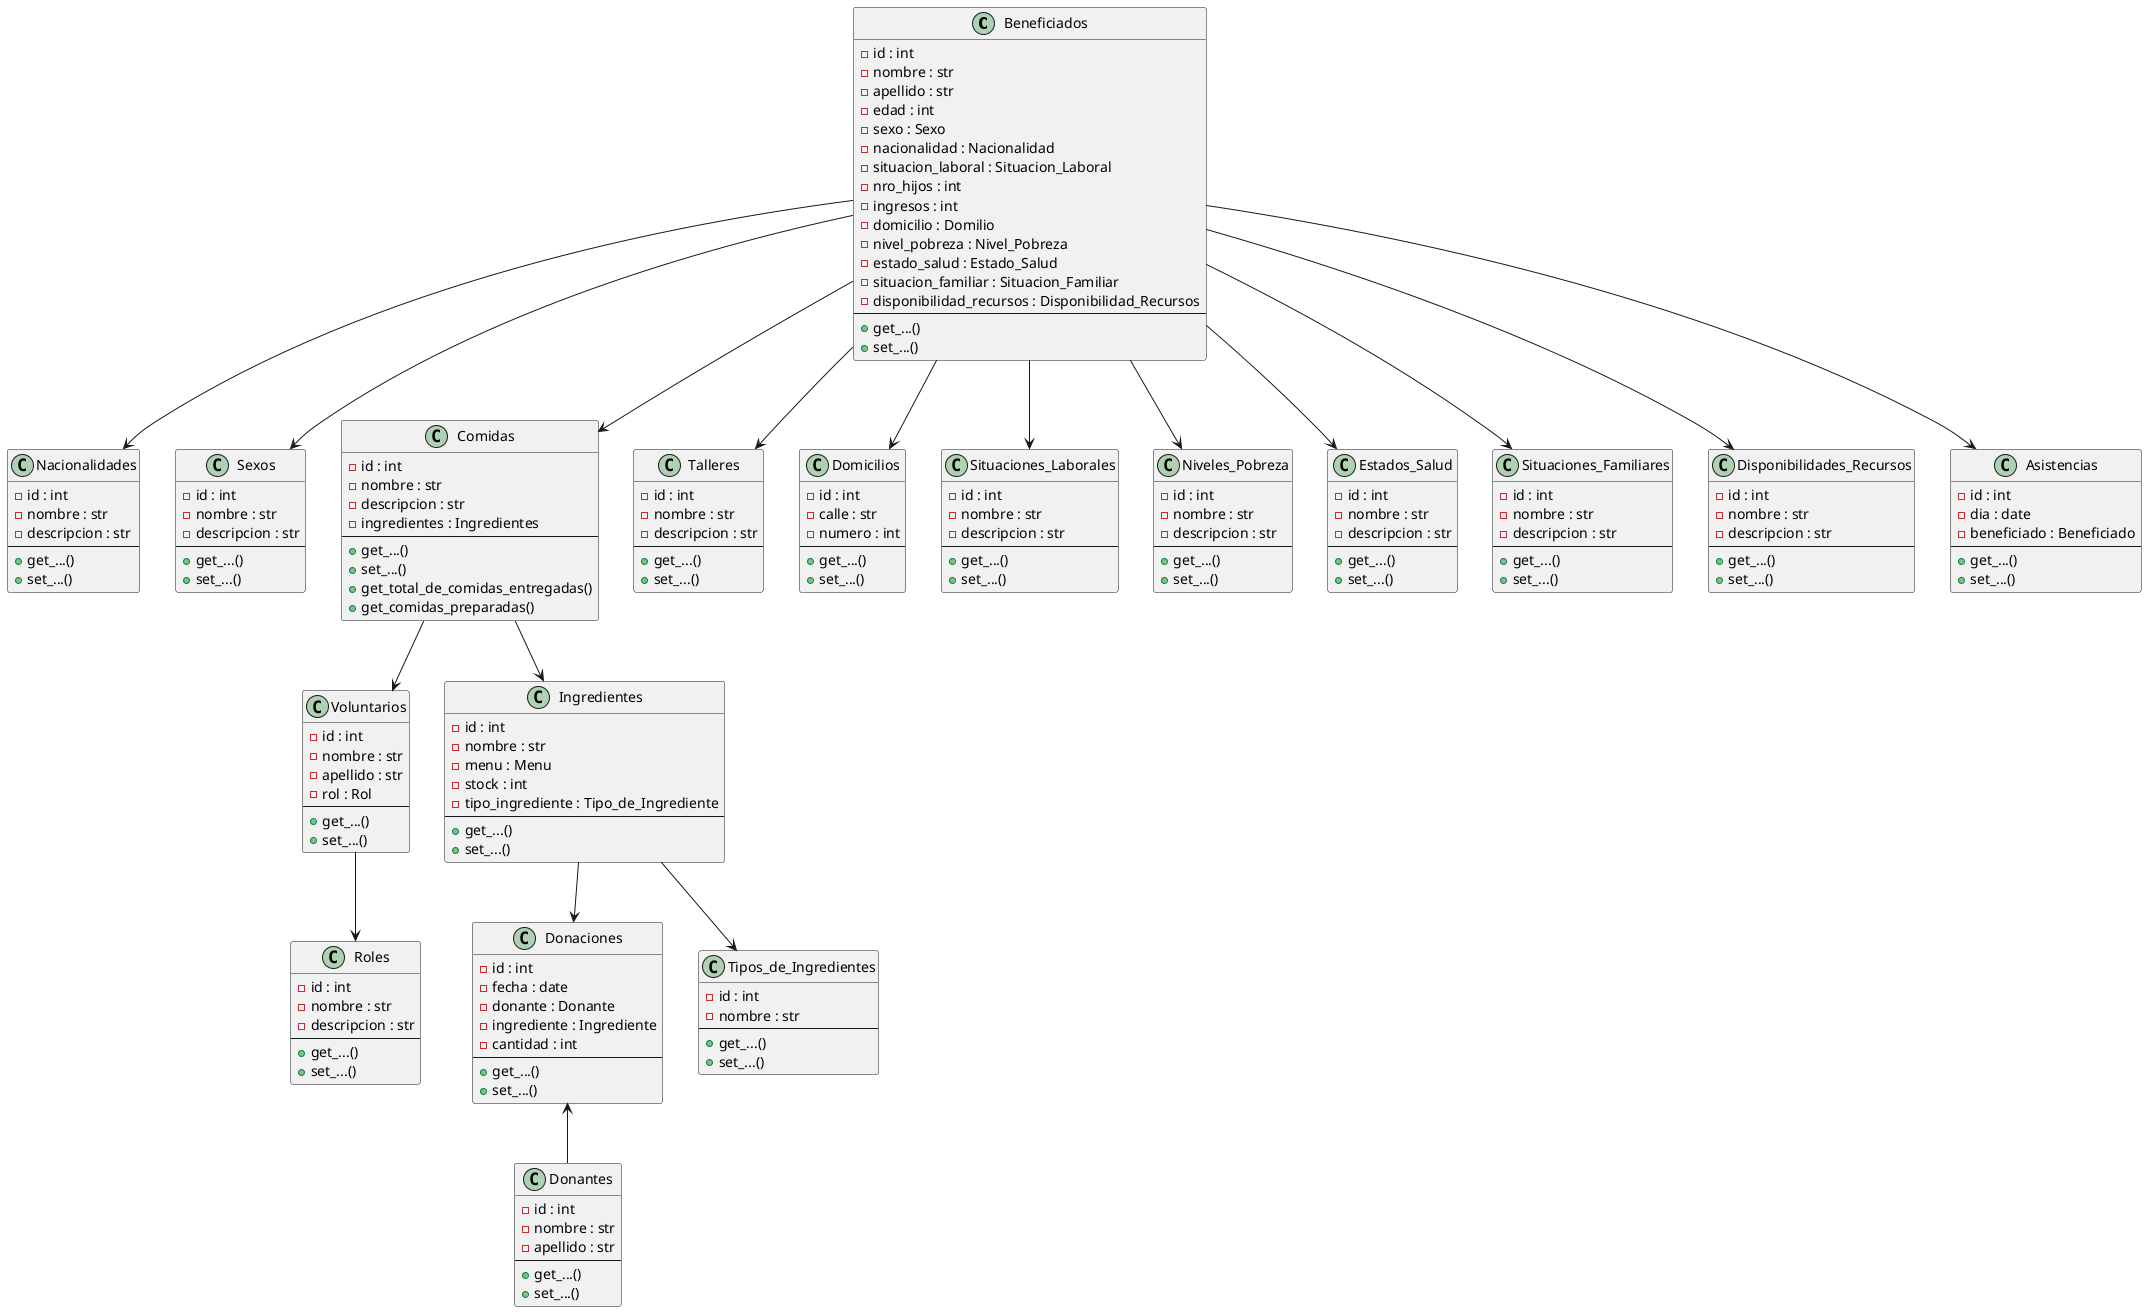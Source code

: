 @startuml diagram

class Beneficiados {
    -id : int
    -nombre : str
    -apellido : str
    -edad : int
    -sexo : Sexo
    -nacionalidad : Nacionalidad
    -situacion_laboral : Situacion_Laboral
    -nro_hijos : int
    -ingresos : int
    -domicilio : Domilio
    -nivel_pobreza : Nivel_Pobreza
    -estado_salud : Estado_Salud
    -situacion_familiar : Situacion_Familiar
    -disponibilidad_recursos : Disponibilidad_Recursos
    --
    +get_...()
    +set_...()
}

class Nacionalidades {
    -id : int
    -nombre : str
    -descripcion : str
    --
    +get_...()
    +set_...()
}

class Sexos {
    -id : int
    -nombre : str
    -descripcion : str
    --
    +get_...()
    +set_...()
}

class Voluntarios {
    -id : int
    -nombre : str
    -apellido : str
    -rol : Rol
    --
    +get_...()
    +set_...()
}

class Donaciones {
    -id : int
    -fecha : date
    -donante : Donante
    -ingrediente : Ingrediente
    -cantidad : int
    --
    +get_...()
    +set_...()
}

class Comidas {
    -id : int
    -nombre : str    
    -descripcion : str
    -ingredientes : Ingredientes
    --
    +get_...()
    +set_...()
    +get_total_de_comidas_entregadas()
    +get_comidas_preparadas()
}

class Ingredientes {
    -id : int
    -nombre : str
    -menu : Menu
    -stock : int
    -tipo_ingrediente : Tipo_de_Ingrediente
    --
    +get_...()
    +set_...()
}

class Talleres {
    -id : int
    -nombre : str
    -descripcion : str
    --
    +get_...()
    +set_...()
}

class Domicilios {
    -id : int
    -calle : str
    -numero : int
    --
    +get_...()
    +set_...()
}

class Situaciones_Laborales {
    -id : int
    -nombre : str
    -descripcion : str
    --
    +get_...()
    +set_...()
}

class Niveles_Pobreza {
    -id : int
    -nombre : str
    -descripcion : str
    --
    +get_...()
    +set_...()
}

class Estados_Salud {
    -id : int
    -nombre : str
    -descripcion : str
    --
    +get_...()
    +set_...()
}

class Situaciones_Familiares {
    -id : int
    -nombre : str
    -descripcion : str
    --
    +get_...()
    +set_...()
}

class Disponibilidades_Recursos {
    -id : int
    -nombre : str
    -descripcion : str
    --
    +get_...()
    +set_...()
}

class Roles {
    -id : int
    -nombre : str
    -descripcion : str
    --
    +get_...()
    +set_...()
}

class Asistencias {
    -id : int
    -dia : date
    -beneficiado : Beneficiado
    --
    +get_...()
    +set_...()
}

class Donantes {
    -id : int
    -nombre : str
    -apellido : str
    --
    +get_...()
    +set_...()
}

class Tipos_de_Ingredientes {
    -id : int
    -nombre : str
    --
    +get_...()
    +set_...()
}


Voluntarios --> Roles
Beneficiados --> Situaciones_Laborales
Beneficiados --> Domicilios
Beneficiados --> Niveles_Pobreza
Beneficiados --> Estados_Salud
Beneficiados --> Situaciones_Familiares
Beneficiados --> Disponibilidades_Recursos
Beneficiados --> Comidas
Beneficiados --> Talleres
Beneficiados --> Sexos
Beneficiados --> Nacionalidades
Beneficiados --> Asistencias
Comidas --> Ingredientes
Comidas --> Voluntarios
Ingredientes --> Donaciones
Donaciones <-- Donantes 
Ingredientes --> Tipos_de_Ingredientes